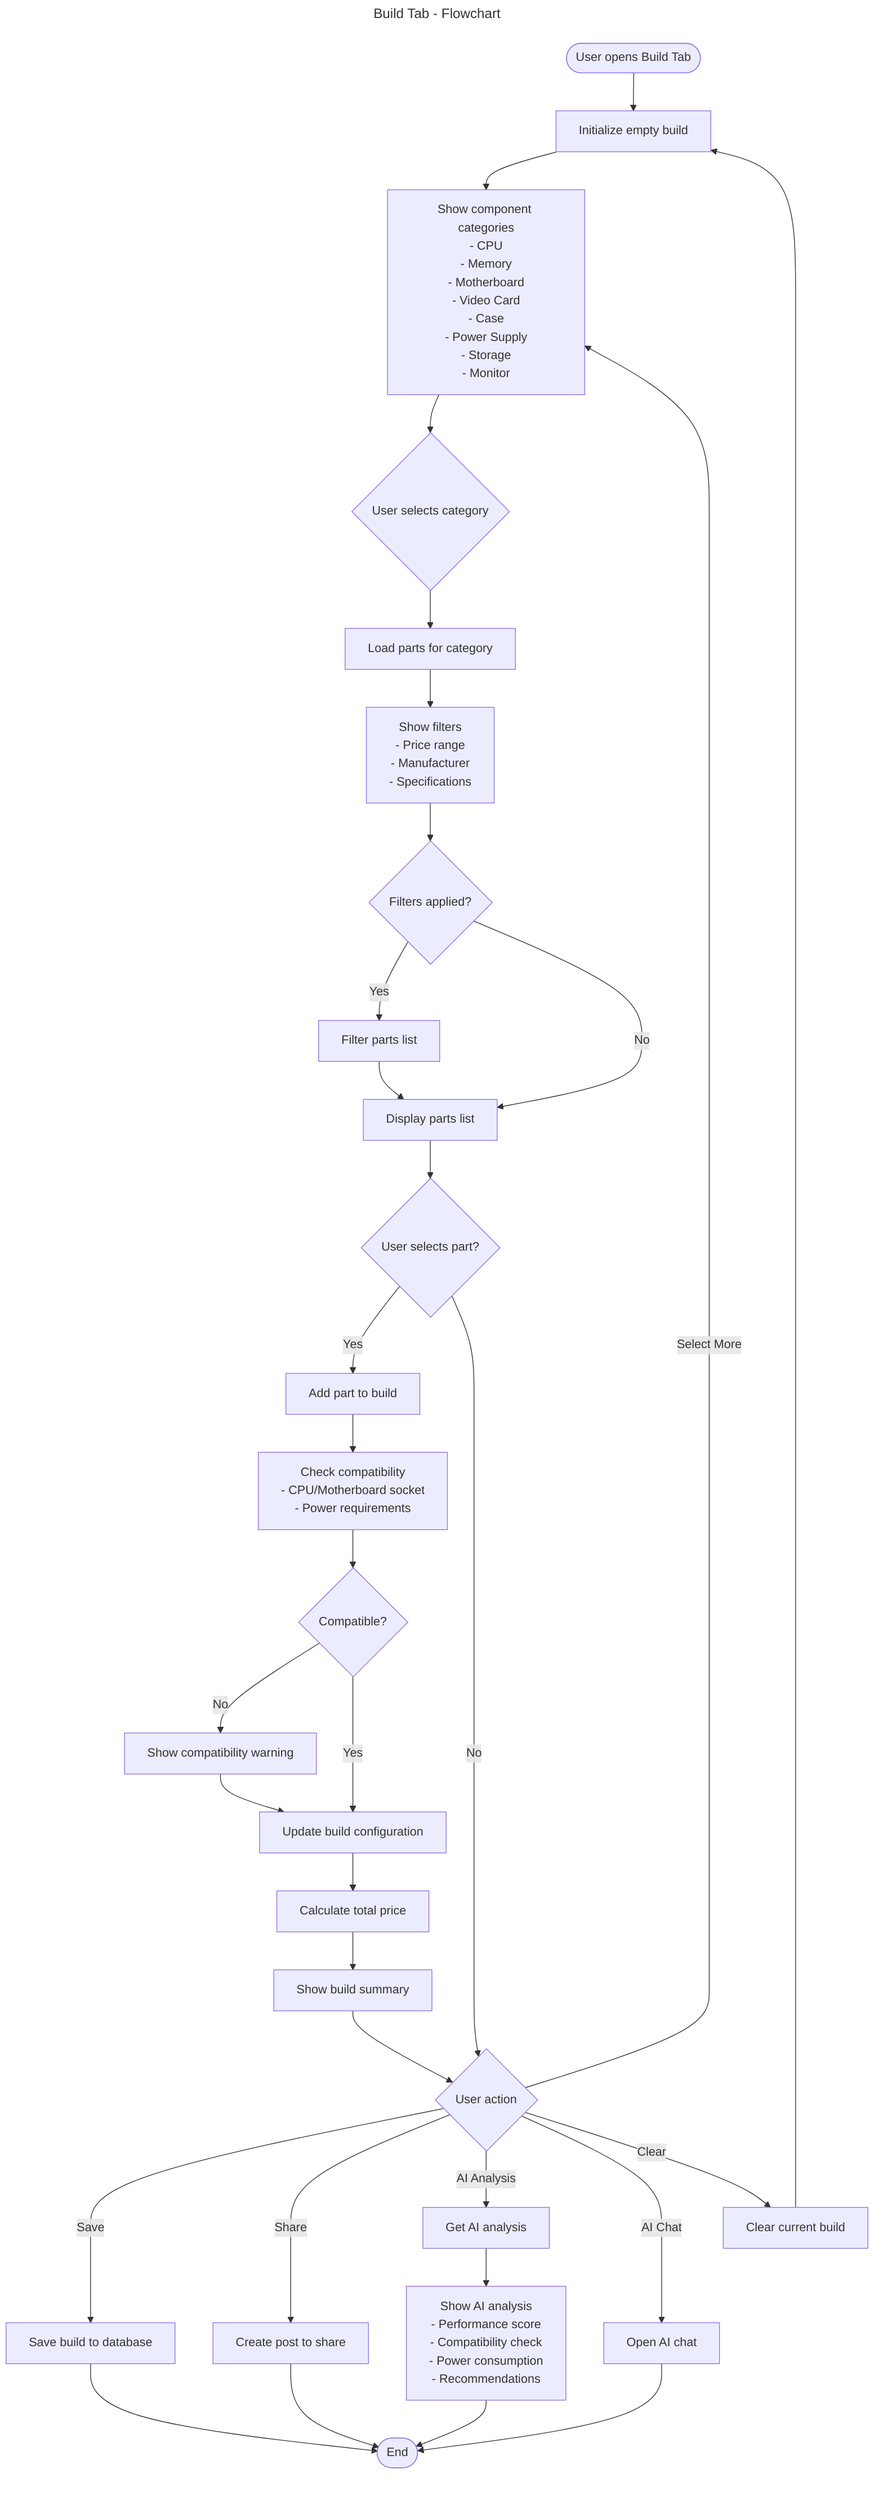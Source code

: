 ---
title: Build Tab - Flowchart
---
flowchart TD
    Start([User opens Build Tab])
    
    InitBuild[Initialize empty build]
    ShowCategories[Show component categories<br/>- CPU<br/>- Memory<br/>- Motherboard<br/>- Video Card<br/>- Case<br/>- Power Supply<br/>- Storage<br/>- Monitor]
    
    UserSelect{User selects category}
    
    LoadParts[Load parts for category]
    ShowFilters[Show filters<br/>- Price range<br/>- Manufacturer<br/>- Specifications]
    
    FilterApplied{Filters applied?}
    FilterParts[Filter parts list]
    ShowParts[Display parts list]
    
    SelectPart{User selects part?}
    AddToBuild[Add part to build]
    CheckCompatibility[Check compatibility<br/>- CPU/Motherboard socket<br/>- Power requirements]
    
    Compatible{Compatible?}
    ShowWarning[Show compatibility warning]
    UpdateBuild[Update build configuration]
    
    CalculatePrice[Calculate total price]
    ShowSummary[Show build summary]
    
    UserAction{User action}
    
    %% Actions
    SaveBuild[Save build to database]
    ShareBuild[Create post to share]
    AnalyzeAI[Get AI analysis]
    ChatAI[Open AI chat]
    ClearBuild[Clear current build]
    
    %% AI Analysis
    ShowAnalysis[Show AI analysis<br/>- Performance score<br/>- Compatibility check<br/>- Power consumption<br/>- Recommendations]
    
    End([End])
    
    Start --> InitBuild
    InitBuild --> ShowCategories
    ShowCategories --> UserSelect
    
    UserSelect --> LoadParts
    LoadParts --> ShowFilters
    ShowFilters --> FilterApplied
    
    FilterApplied -->|Yes| FilterParts
    FilterApplied -->|No| ShowParts
    FilterParts --> ShowParts
    
    ShowParts --> SelectPart
    SelectPart -->|Yes| AddToBuild
    SelectPart -->|No| UserAction
    
    AddToBuild --> CheckCompatibility
    CheckCompatibility --> Compatible
    
    Compatible -->|No| ShowWarning
    Compatible -->|Yes| UpdateBuild
    ShowWarning --> UpdateBuild
    
    UpdateBuild --> CalculatePrice
    CalculatePrice --> ShowSummary
    ShowSummary --> UserAction
    
    UserAction -->|Save| SaveBuild
    UserAction -->|Share| ShareBuild
    UserAction -->|AI Analysis| AnalyzeAI
    UserAction -->|AI Chat| ChatAI
    UserAction -->|Clear| ClearBuild
    UserAction -->|Select More| ShowCategories
    
    AnalyzeAI --> ShowAnalysis
    ShowAnalysis --> End
    
    SaveBuild --> End
    ShareBuild --> End
    ChatAI --> End
    ClearBuild --> InitBuild